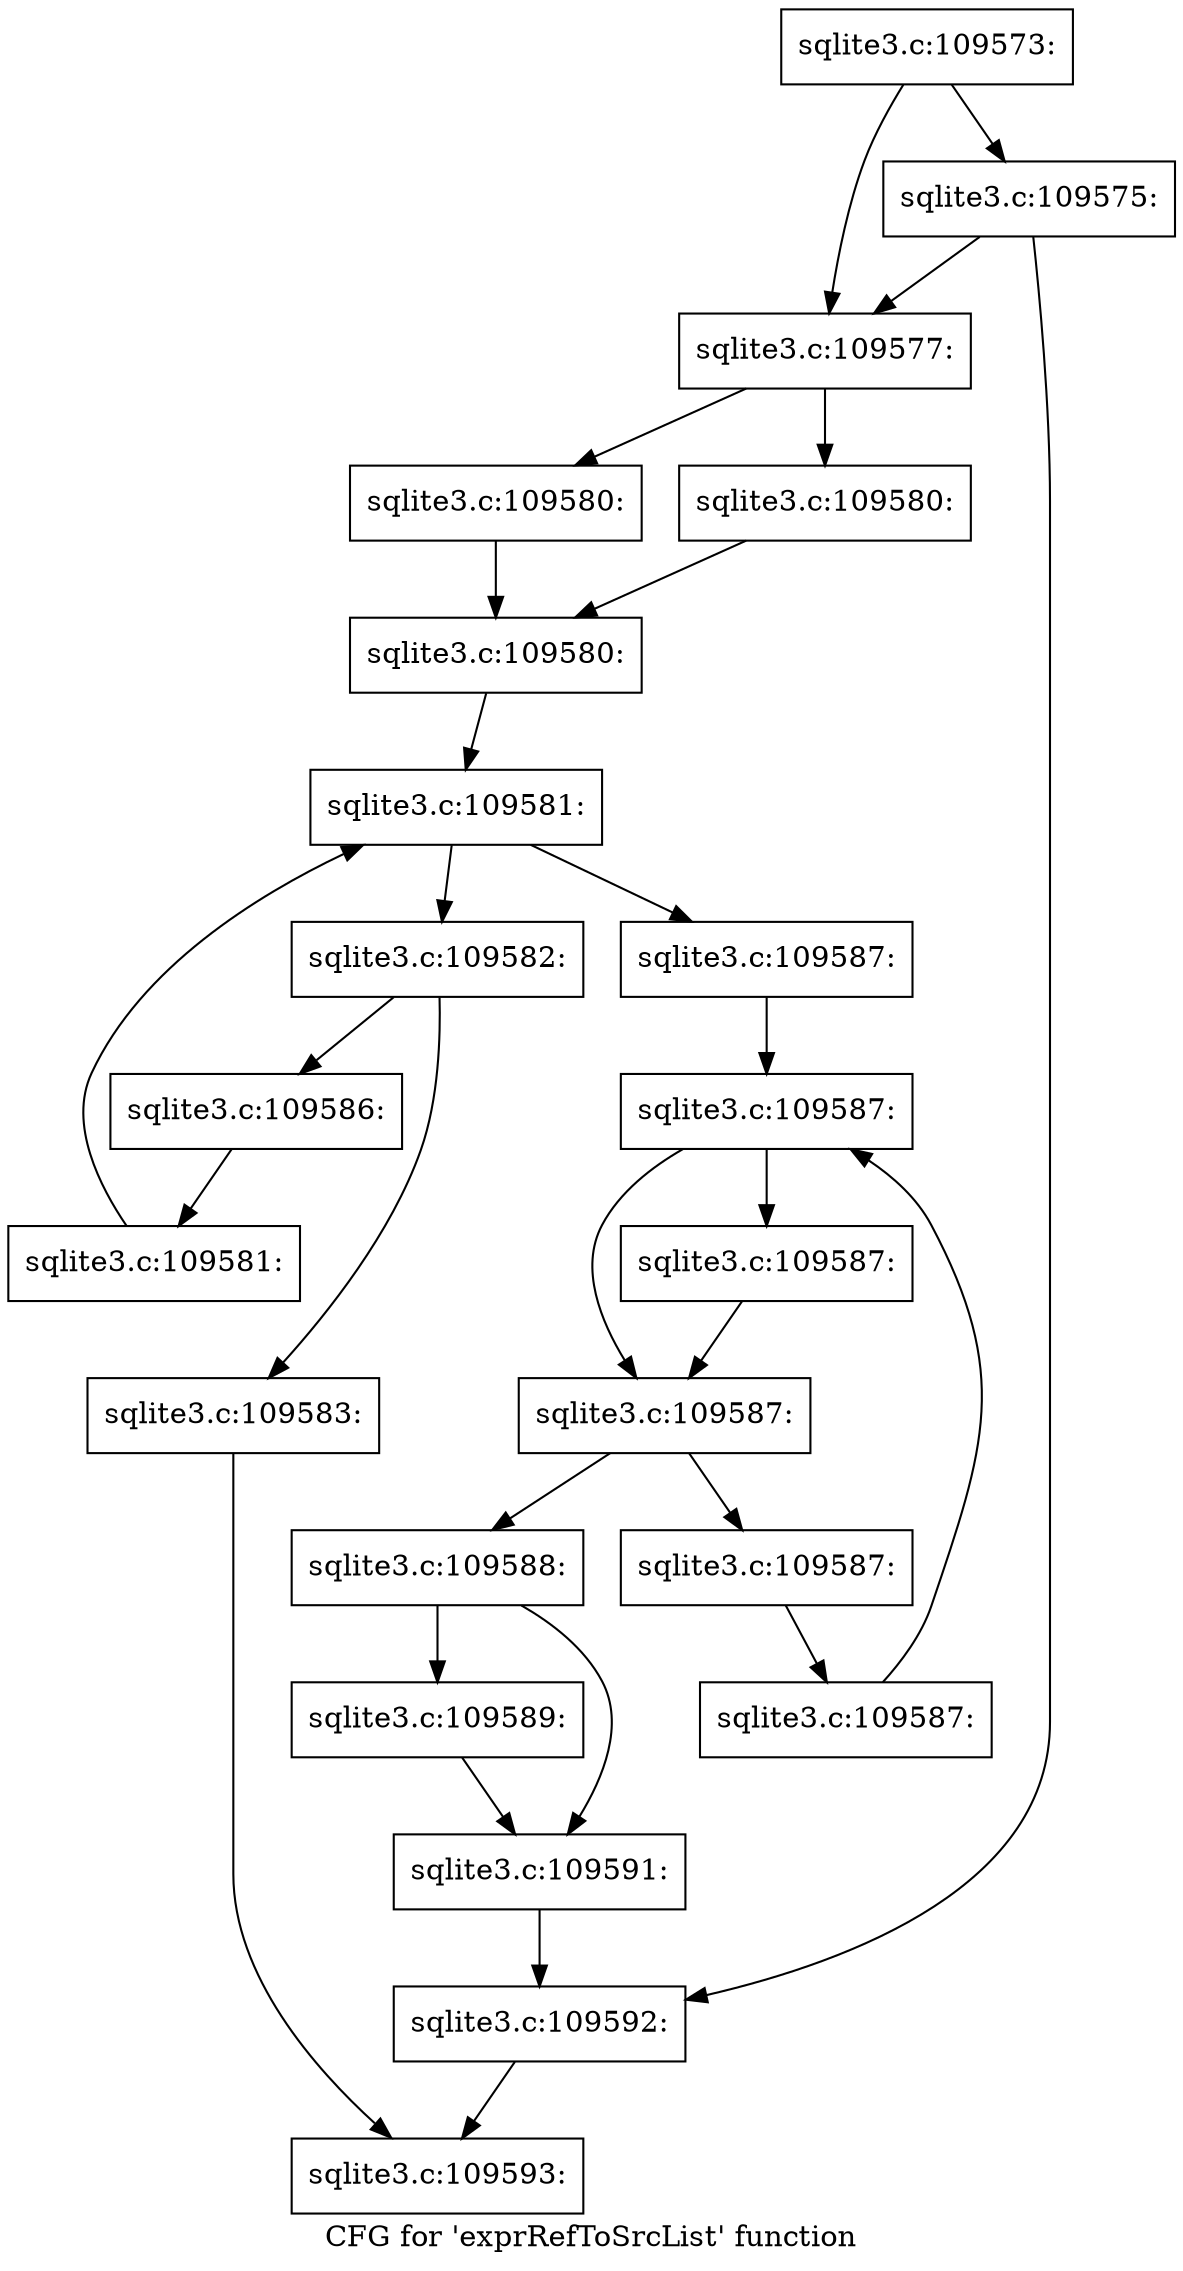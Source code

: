 digraph "CFG for 'exprRefToSrcList' function" {
	label="CFG for 'exprRefToSrcList' function";

	Node0x55c0f8ee8d90 [shape=record,label="{sqlite3.c:109573:}"];
	Node0x55c0f8ee8d90 -> Node0x55c0f8ee5620;
	Node0x55c0f8ee8d90 -> Node0x55c0f8ee56c0;
	Node0x55c0f8ee56c0 [shape=record,label="{sqlite3.c:109575:}"];
	Node0x55c0f8ee56c0 -> Node0x55c0f8ee5620;
	Node0x55c0f8ee56c0 -> Node0x55c0f8ee5670;
	Node0x55c0f8ee5620 [shape=record,label="{sqlite3.c:109577:}"];
	Node0x55c0f8ee5620 -> Node0x55c0f8eec360;
	Node0x55c0f8ee5620 -> Node0x55c0f8eec3b0;
	Node0x55c0f8eec360 [shape=record,label="{sqlite3.c:109580:}"];
	Node0x55c0f8eec360 -> Node0x55c0f8eec400;
	Node0x55c0f8eec3b0 [shape=record,label="{sqlite3.c:109580:}"];
	Node0x55c0f8eec3b0 -> Node0x55c0f8eec400;
	Node0x55c0f8eec400 [shape=record,label="{sqlite3.c:109580:}"];
	Node0x55c0f8eec400 -> Node0x55c0f8eecc30;
	Node0x55c0f8eecc30 [shape=record,label="{sqlite3.c:109581:}"];
	Node0x55c0f8eecc30 -> Node0x55c0f8eece50;
	Node0x55c0f8eecc30 -> Node0x55c0f8eeca80;
	Node0x55c0f8eece50 [shape=record,label="{sqlite3.c:109582:}"];
	Node0x55c0f8eece50 -> Node0x55c0f8eed2d0;
	Node0x55c0f8eece50 -> Node0x55c0f8eed320;
	Node0x55c0f8eed2d0 [shape=record,label="{sqlite3.c:109583:}"];
	Node0x55c0f8eed2d0 -> Node0x55c0f8ee9580;
	Node0x55c0f8eed320 [shape=record,label="{sqlite3.c:109586:}"];
	Node0x55c0f8eed320 -> Node0x55c0f8eecdc0;
	Node0x55c0f8eecdc0 [shape=record,label="{sqlite3.c:109581:}"];
	Node0x55c0f8eecdc0 -> Node0x55c0f8eecc30;
	Node0x55c0f8eeca80 [shape=record,label="{sqlite3.c:109587:}"];
	Node0x55c0f8eeca80 -> Node0x55c0f8eee870;
	Node0x55c0f8eee870 [shape=record,label="{sqlite3.c:109587:}"];
	Node0x55c0f8eee870 -> Node0x55c0f8eeeaf0;
	Node0x55c0f8eee870 -> Node0x55c0f8eeeaa0;
	Node0x55c0f8eeeaf0 [shape=record,label="{sqlite3.c:109587:}"];
	Node0x55c0f8eeeaf0 -> Node0x55c0f8eeeaa0;
	Node0x55c0f8eeeaa0 [shape=record,label="{sqlite3.c:109587:}"];
	Node0x55c0f8eeeaa0 -> Node0x55c0f8eeea20;
	Node0x55c0f8eeeaa0 -> Node0x55c0f8eee6c0;
	Node0x55c0f8eeea20 [shape=record,label="{sqlite3.c:109587:}"];
	Node0x55c0f8eeea20 -> Node0x55c0f8eee990;
	Node0x55c0f8eee990 [shape=record,label="{sqlite3.c:109587:}"];
	Node0x55c0f8eee990 -> Node0x55c0f8eee870;
	Node0x55c0f8eee6c0 [shape=record,label="{sqlite3.c:109588:}"];
	Node0x55c0f8eee6c0 -> Node0x55c0f8eefd50;
	Node0x55c0f8eee6c0 -> Node0x55c0f8eefda0;
	Node0x55c0f8eefd50 [shape=record,label="{sqlite3.c:109589:}"];
	Node0x55c0f8eefd50 -> Node0x55c0f8eefda0;
	Node0x55c0f8eefda0 [shape=record,label="{sqlite3.c:109591:}"];
	Node0x55c0f8eefda0 -> Node0x55c0f8ee5670;
	Node0x55c0f8ee5670 [shape=record,label="{sqlite3.c:109592:}"];
	Node0x55c0f8ee5670 -> Node0x55c0f8ee9580;
	Node0x55c0f8ee9580 [shape=record,label="{sqlite3.c:109593:}"];
}

